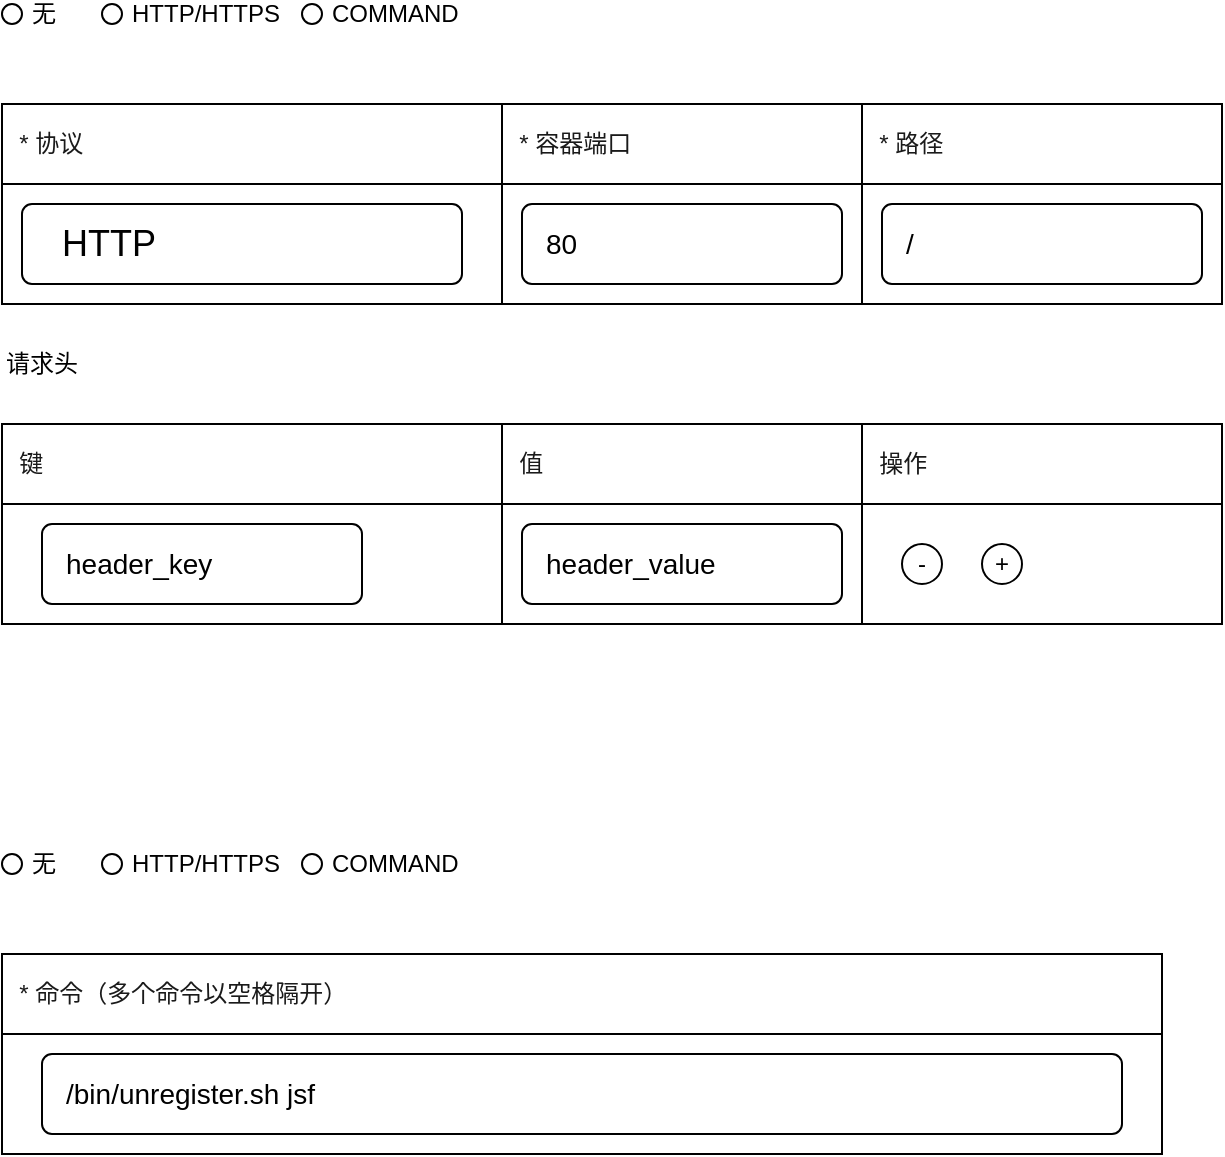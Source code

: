 <mxfile version="13.6.5">
    <diagram id="QOLKxVTsfYQrRGkG_woV" name="Page-1">
        <mxGraphModel dx="1044" dy="795" grid="1" gridSize="10" guides="1" tooltips="1" connect="1" arrows="1" fold="1" page="1" pageScale="1" pageWidth="827" pageHeight="1169" math="0" shadow="0">
            <root>
                <mxCell id="0"/>
                <mxCell id="1" parent="0"/>
                <mxCell id="35" value="" style="whiteSpace=wrap;html=1;" vertex="1" parent="1">
                    <mxGeometry x="90" y="285" width="250" height="60" as="geometry"/>
                </mxCell>
                <mxCell id="10" value="HTTP" style="html=1;shadow=0;dashed=0;shape=mxgraph.bootstrap.rrect;rSize=5;strokeWidth=1;whiteSpace=wrap;align=left;verticalAlign=middle;fontStyle=0;fontSize=18;spacing=20;" vertex="1" parent="1">
                    <mxGeometry x="100" y="295" width="220" height="40" as="geometry"/>
                </mxCell>
                <mxCell id="11" value="" style="shape=triangle;direction=south;strokeColor=none;perimeter=none;" vertex="1" parent="10">
                    <mxGeometry x="1" y="0.5" width="10" height="5" relative="1" as="geometry">
                        <mxPoint x="-17" y="-2.5" as="offset"/>
                    </mxGeometry>
                </mxCell>
                <mxCell id="15" value="无" style="html=1;shadow=0;dashed=0;shape=mxgraph.bootstrap.radioButton2;labelPosition=right;verticalLabelPosition=middle;align=left;verticalAlign=middle;checked=0;spacing=5;checkedFill=#0085FC;checkedStroke=#ffffff;" vertex="1" parent="1">
                    <mxGeometry x="90" y="195" width="10" height="10" as="geometry"/>
                </mxCell>
                <mxCell id="16" value="HTTP/HTTPS" style="html=1;shadow=0;dashed=0;shape=mxgraph.bootstrap.radioButton2;labelPosition=right;verticalLabelPosition=middle;align=left;verticalAlign=middle;checked=0;spacing=5;checkedFill=#0085FC;checkedStroke=#ffffff;" vertex="1" parent="1">
                    <mxGeometry x="140" y="195" width="10" height="10" as="geometry"/>
                </mxCell>
                <mxCell id="17" value="COMMAND" style="html=1;shadow=0;dashed=0;shape=mxgraph.bootstrap.radioButton2;labelPosition=right;verticalLabelPosition=middle;align=left;verticalAlign=middle;checked=0;spacing=5;checkedFill=#0085FC;checkedStroke=#ffffff;" vertex="1" parent="1">
                    <mxGeometry x="240" y="195" width="10" height="10" as="geometry"/>
                </mxCell>
                <mxCell id="36" value="&lt;font color=&quot;#1a1a1a&quot;&gt;&amp;nbsp; * 协议&lt;/font&gt;" style="whiteSpace=wrap;html=1;align=left;" vertex="1" parent="1">
                    <mxGeometry x="90" y="245" width="250" height="40" as="geometry"/>
                </mxCell>
                <mxCell id="37" value="" style="whiteSpace=wrap;html=1;" vertex="1" parent="1">
                    <mxGeometry x="340" y="285" width="180" height="60" as="geometry"/>
                </mxCell>
                <mxCell id="40" value="&lt;font color=&quot;#1a1a1a&quot;&gt;&amp;nbsp; * 容器端口&lt;/font&gt;" style="whiteSpace=wrap;html=1;align=left;" vertex="1" parent="1">
                    <mxGeometry x="340" y="245" width="180" height="40" as="geometry"/>
                </mxCell>
                <mxCell id="41" value="80" style="html=1;shadow=0;dashed=0;shape=mxgraph.bootstrap.rrect;rSize=5;strokeWidth=1;whiteSpace=wrap;align=left;verticalAlign=middle;spacingLeft=10;fontSize=14;" vertex="1" parent="1">
                    <mxGeometry x="350" y="295" width="160" height="40" as="geometry"/>
                </mxCell>
                <mxCell id="42" value="&lt;font color=&quot;#1a1a1a&quot;&gt;&amp;nbsp; * 路径&lt;/font&gt;" style="whiteSpace=wrap;html=1;align=left;" vertex="1" parent="1">
                    <mxGeometry x="520" y="245" width="180" height="40" as="geometry"/>
                </mxCell>
                <mxCell id="44" value="" style="whiteSpace=wrap;html=1;" vertex="1" parent="1">
                    <mxGeometry x="520" y="285" width="180" height="60" as="geometry"/>
                </mxCell>
                <mxCell id="43" value="/" style="html=1;shadow=0;dashed=0;shape=mxgraph.bootstrap.rrect;rSize=5;strokeWidth=1;whiteSpace=wrap;align=left;verticalAlign=middle;spacingLeft=10;fontSize=14;" vertex="1" parent="1">
                    <mxGeometry x="530" y="295" width="160" height="40" as="geometry"/>
                </mxCell>
                <mxCell id="45" value="" style="whiteSpace=wrap;html=1;" vertex="1" parent="1">
                    <mxGeometry x="90" y="445" width="250" height="60" as="geometry"/>
                </mxCell>
                <mxCell id="48" value="&lt;font color=&quot;#1a1a1a&quot;&gt;&amp;nbsp; 键&lt;/font&gt;" style="whiteSpace=wrap;html=1;align=left;" vertex="1" parent="1">
                    <mxGeometry x="90" y="405" width="250" height="40" as="geometry"/>
                </mxCell>
                <mxCell id="49" value="" style="whiteSpace=wrap;html=1;" vertex="1" parent="1">
                    <mxGeometry x="340" y="445" width="180" height="60" as="geometry"/>
                </mxCell>
                <mxCell id="50" value="&lt;font color=&quot;#1a1a1a&quot;&gt;&amp;nbsp; 值&lt;/font&gt;" style="whiteSpace=wrap;html=1;align=left;" vertex="1" parent="1">
                    <mxGeometry x="340" y="405" width="180" height="40" as="geometry"/>
                </mxCell>
                <mxCell id="51" value="header_value" style="html=1;shadow=0;dashed=0;shape=mxgraph.bootstrap.rrect;rSize=5;strokeWidth=1;whiteSpace=wrap;align=left;verticalAlign=middle;spacingLeft=10;fontSize=14;" vertex="1" parent="1">
                    <mxGeometry x="350" y="455" width="160" height="40" as="geometry"/>
                </mxCell>
                <mxCell id="52" value="&lt;font color=&quot;#1a1a1a&quot;&gt;&amp;nbsp; 操作&lt;/font&gt;" style="whiteSpace=wrap;html=1;align=left;" vertex="1" parent="1">
                    <mxGeometry x="520" y="405" width="180" height="40" as="geometry"/>
                </mxCell>
                <mxCell id="53" value="" style="whiteSpace=wrap;html=1;" vertex="1" parent="1">
                    <mxGeometry x="520" y="445" width="180" height="60" as="geometry"/>
                </mxCell>
                <mxCell id="55" value="-" style="ellipse;whiteSpace=wrap;html=1;aspect=fixed;" vertex="1" parent="1">
                    <mxGeometry x="540" y="465" width="20" height="20" as="geometry"/>
                </mxCell>
                <mxCell id="56" value="+" style="ellipse;whiteSpace=wrap;html=1;aspect=fixed;" vertex="1" parent="1">
                    <mxGeometry x="580" y="465" width="20" height="20" as="geometry"/>
                </mxCell>
                <mxCell id="57" value="header_key" style="html=1;shadow=0;dashed=0;shape=mxgraph.bootstrap.rrect;rSize=5;strokeWidth=1;whiteSpace=wrap;align=left;verticalAlign=middle;spacingLeft=10;fontSize=14;" vertex="1" parent="1">
                    <mxGeometry x="110" y="455" width="160" height="40" as="geometry"/>
                </mxCell>
                <mxCell id="58" value="请求头" style="text;html=1;strokeColor=none;fillColor=none;align=center;verticalAlign=middle;whiteSpace=wrap;" vertex="1" parent="1">
                    <mxGeometry x="90" y="365" width="40" height="20" as="geometry"/>
                </mxCell>
                <mxCell id="59" value="" style="whiteSpace=wrap;html=1;" vertex="1" parent="1">
                    <mxGeometry x="90" y="710" width="580" height="60" as="geometry"/>
                </mxCell>
                <mxCell id="62" value="无" style="html=1;shadow=0;dashed=0;shape=mxgraph.bootstrap.radioButton2;labelPosition=right;verticalLabelPosition=middle;align=left;verticalAlign=middle;checked=0;spacing=5;checkedFill=#0085FC;checkedStroke=#ffffff;" vertex="1" parent="1">
                    <mxGeometry x="90" y="620" width="10" height="10" as="geometry"/>
                </mxCell>
                <mxCell id="63" value="HTTP/HTTPS" style="html=1;shadow=0;dashed=0;shape=mxgraph.bootstrap.radioButton2;labelPosition=right;verticalLabelPosition=middle;align=left;verticalAlign=middle;checked=0;spacing=5;checkedFill=#0085FC;checkedStroke=#ffffff;" vertex="1" parent="1">
                    <mxGeometry x="140" y="620" width="10" height="10" as="geometry"/>
                </mxCell>
                <mxCell id="64" value="COMMAND" style="html=1;shadow=0;dashed=0;shape=mxgraph.bootstrap.radioButton2;labelPosition=right;verticalLabelPosition=middle;align=left;verticalAlign=middle;checked=0;spacing=5;checkedFill=#0085FC;checkedStroke=#ffffff;" vertex="1" parent="1">
                    <mxGeometry x="240" y="620" width="10" height="10" as="geometry"/>
                </mxCell>
                <mxCell id="65" value="&lt;font color=&quot;#1a1a1a&quot;&gt;&amp;nbsp; * 命令（多个命令以空格隔开）&lt;/font&gt;" style="whiteSpace=wrap;html=1;align=left;" vertex="1" parent="1">
                    <mxGeometry x="90" y="670" width="580" height="40" as="geometry"/>
                </mxCell>
                <mxCell id="72" value="/bin/unregister.sh jsf" style="html=1;shadow=0;dashed=0;shape=mxgraph.bootstrap.rrect;rSize=5;strokeWidth=1;whiteSpace=wrap;align=left;verticalAlign=middle;spacingLeft=10;fontSize=14;" vertex="1" parent="1">
                    <mxGeometry x="110" y="720" width="540" height="40" as="geometry"/>
                </mxCell>
            </root>
        </mxGraphModel>
    </diagram>
</mxfile>